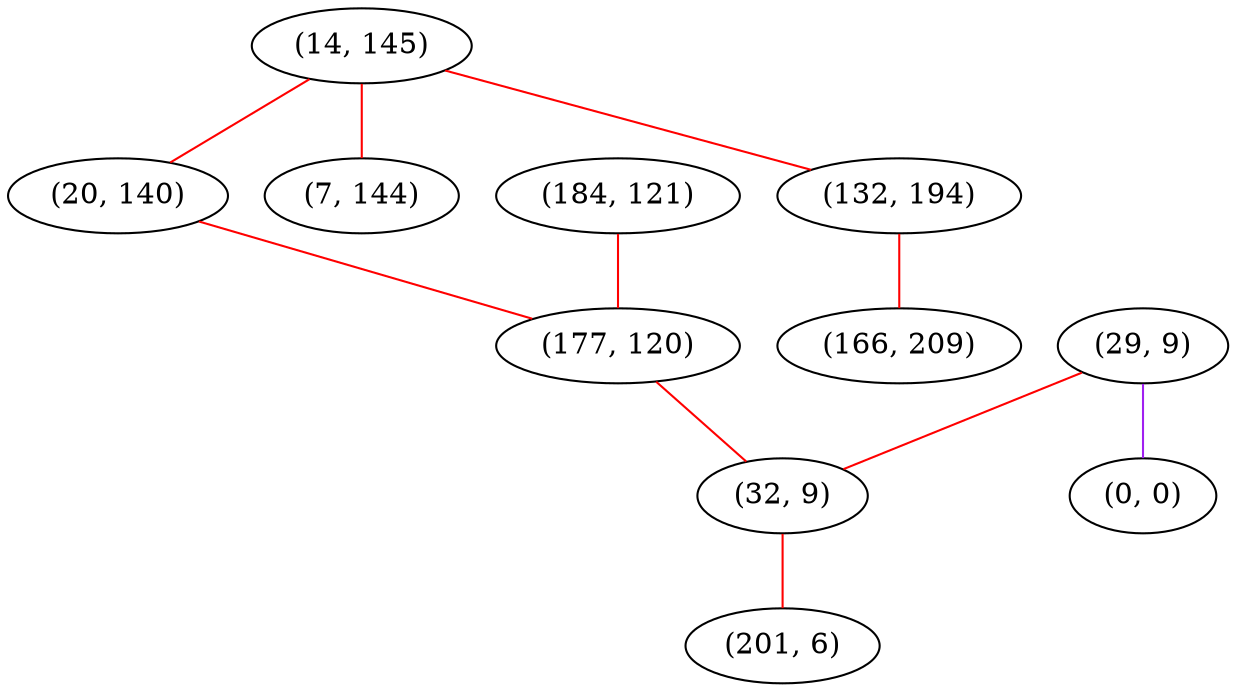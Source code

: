 graph "" {
"(14, 145)";
"(20, 140)";
"(29, 9)";
"(184, 121)";
"(177, 120)";
"(0, 0)";
"(7, 144)";
"(32, 9)";
"(132, 194)";
"(166, 209)";
"(201, 6)";
"(14, 145)" -- "(132, 194)"  [color=red, key=0, weight=1];
"(14, 145)" -- "(20, 140)"  [color=red, key=0, weight=1];
"(14, 145)" -- "(7, 144)"  [color=red, key=0, weight=1];
"(20, 140)" -- "(177, 120)"  [color=red, key=0, weight=1];
"(29, 9)" -- "(32, 9)"  [color=red, key=0, weight=1];
"(29, 9)" -- "(0, 0)"  [color=purple, key=0, weight=4];
"(184, 121)" -- "(177, 120)"  [color=red, key=0, weight=1];
"(177, 120)" -- "(32, 9)"  [color=red, key=0, weight=1];
"(32, 9)" -- "(201, 6)"  [color=red, key=0, weight=1];
"(132, 194)" -- "(166, 209)"  [color=red, key=0, weight=1];
}
